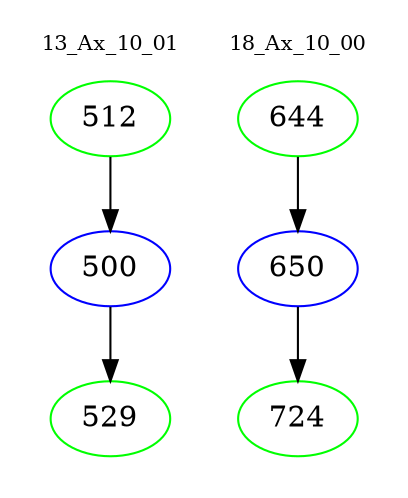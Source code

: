 digraph{
subgraph cluster_0 {
color = white
label = "13_Ax_10_01";
fontsize=10;
T0_512 [label="512", color="green"]
T0_512 -> T0_500 [color="black"]
T0_500 [label="500", color="blue"]
T0_500 -> T0_529 [color="black"]
T0_529 [label="529", color="green"]
}
subgraph cluster_1 {
color = white
label = "18_Ax_10_00";
fontsize=10;
T1_644 [label="644", color="green"]
T1_644 -> T1_650 [color="black"]
T1_650 [label="650", color="blue"]
T1_650 -> T1_724 [color="black"]
T1_724 [label="724", color="green"]
}
}
